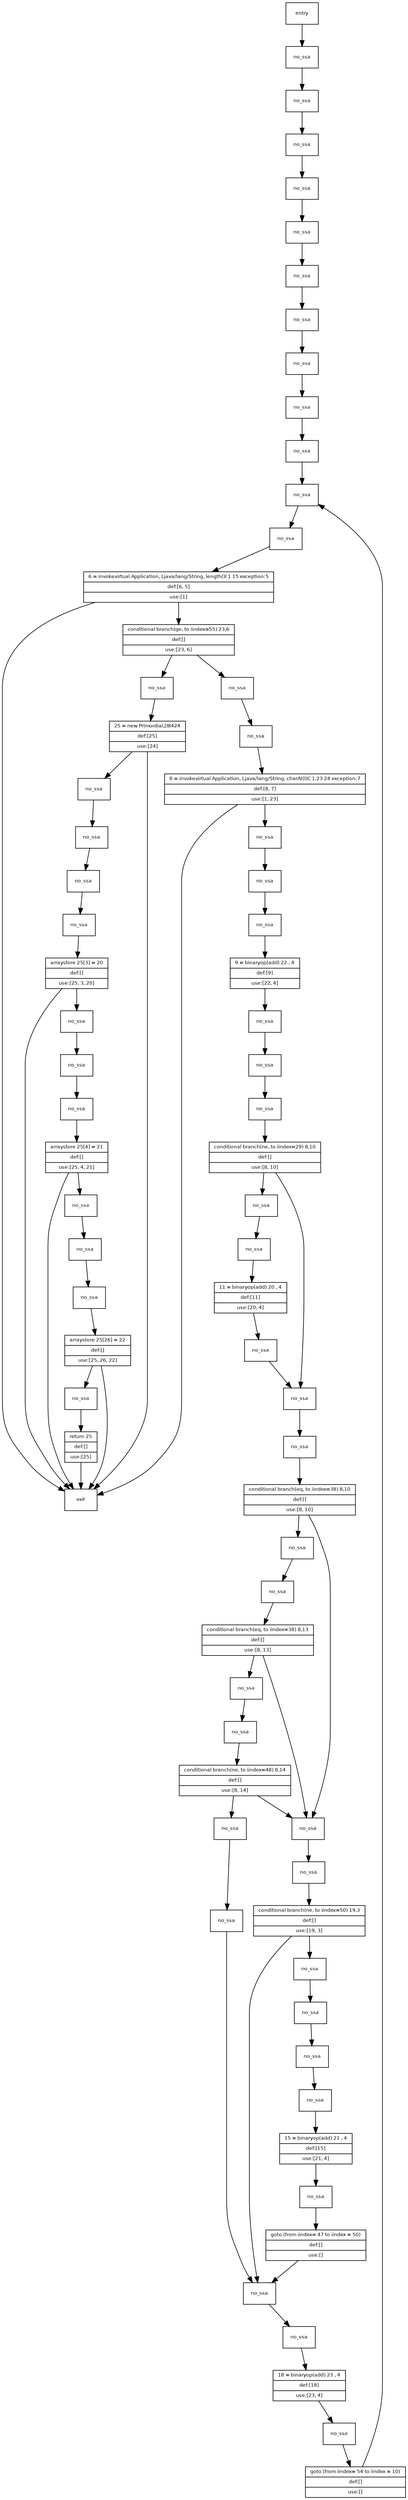 digraph G{
fontname = "Bitstream Vera Sans"
fontname = "Bitstream Vera Sans"
fontsize = 8
node [
fontname = "Bitstream Vera Sans"
fontsize = 8
shape = "record"
]
edge [
fontname = "Bitstream Vera Sans"
fontsize = 8
]
ExplodedBlock_0__entry___Application__Lmain__wordcount_Ljava_lang_String___I___[
 label="{entry}"
]
ExplodedBlock_0__entry___Application__Lmain__wordcount_Ljava_lang_String___I___->ExplodedBlock_1__original_BB_SSA_0__9_1___main_wordcount_Ljava_lang_String___I_
ExplodedBlock_73__exit___Application__Lmain__wordcount_Ljava_lang_String___I___[
 label="{exit}"
]
ExplodedBlock_1__original_BB_SSA_0__9_1___main_wordcount_Ljava_lang_String___I_[
 label="{no_ssa}"
]
ExplodedBlock_1__original_BB_SSA_0__9_1___main_wordcount_Ljava_lang_String___I_->ExplodedBlock_2__original_BB_SSA_0__9_1___main_wordcount_Ljava_lang_String___I_
ExplodedBlock_2__original_BB_SSA_0__9_1___main_wordcount_Ljava_lang_String___I_[
 label="{no_ssa}"
]
ExplodedBlock_2__original_BB_SSA_0__9_1___main_wordcount_Ljava_lang_String___I_->ExplodedBlock_3__original_BB_SSA_0__9_1___main_wordcount_Ljava_lang_String___I_
ExplodedBlock_3__original_BB_SSA_0__9_1___main_wordcount_Ljava_lang_String___I_[
 label="{no_ssa}"
]
ExplodedBlock_3__original_BB_SSA_0__9_1___main_wordcount_Ljava_lang_String___I_->ExplodedBlock_4__original_BB_SSA_0__9_1___main_wordcount_Ljava_lang_String___I_
ExplodedBlock_4__original_BB_SSA_0__9_1___main_wordcount_Ljava_lang_String___I_[
 label="{no_ssa}"
]
ExplodedBlock_4__original_BB_SSA_0__9_1___main_wordcount_Ljava_lang_String___I_->ExplodedBlock_5__original_BB_SSA_0__9_1___main_wordcount_Ljava_lang_String___I_
ExplodedBlock_5__original_BB_SSA_0__9_1___main_wordcount_Ljava_lang_String___I_[
 label="{no_ssa}"
]
ExplodedBlock_5__original_BB_SSA_0__9_1___main_wordcount_Ljava_lang_String___I_->ExplodedBlock_6__original_BB_SSA_0__9_1___main_wordcount_Ljava_lang_String___I_
ExplodedBlock_6__original_BB_SSA_0__9_1___main_wordcount_Ljava_lang_String___I_[
 label="{no_ssa}"
]
ExplodedBlock_6__original_BB_SSA_0__9_1___main_wordcount_Ljava_lang_String___I_->ExplodedBlock_7__original_BB_SSA_0__9_1___main_wordcount_Ljava_lang_String___I_
ExplodedBlock_7__original_BB_SSA_0__9_1___main_wordcount_Ljava_lang_String___I_[
 label="{no_ssa}"
]
ExplodedBlock_7__original_BB_SSA_0__9_1___main_wordcount_Ljava_lang_String___I_->ExplodedBlock_8__original_BB_SSA_0__9_1___main_wordcount_Ljava_lang_String___I_
ExplodedBlock_8__original_BB_SSA_0__9_1___main_wordcount_Ljava_lang_String___I_[
 label="{no_ssa}"
]
ExplodedBlock_8__original_BB_SSA_0__9_1___main_wordcount_Ljava_lang_String___I_->ExplodedBlock_9__original_BB_SSA_0__9_1___main_wordcount_Ljava_lang_String___I_
ExplodedBlock_9__original_BB_SSA_0__9_1___main_wordcount_Ljava_lang_String___I_[
 label="{no_ssa}"
]
ExplodedBlock_9__original_BB_SSA_0__9_1___main_wordcount_Ljava_lang_String___I_->ExplodedBlock_10__original_BB_SSA_0__9_1___main_wordcount_Ljava_lang_String___I_
ExplodedBlock_10__original_BB_SSA_0__9_1___main_wordcount_Ljava_lang_String___I_[
 label="{no_ssa}"
]
ExplodedBlock_10__original_BB_SSA_0__9_1___main_wordcount_Ljava_lang_String___I_->ExplodedBlock_11__original_BB_SSA_10__12_2___main_wordcount_Ljava_lang_String___I_
ExplodedBlock_11__original_BB_SSA_10__12_2___main_wordcount_Ljava_lang_String___I_[
 label="{no_ssa}"
]
ExplodedBlock_11__original_BB_SSA_10__12_2___main_wordcount_Ljava_lang_String___I_->ExplodedBlock_12__original_BB_SSA_10__12_2___main_wordcount_Ljava_lang_String___I_
ExplodedBlock_12__original_BB_SSA_10__12_2___main_wordcount_Ljava_lang_String___I_[
 label="{no_ssa}"
]
ExplodedBlock_12__original_BB_SSA_10__12_2___main_wordcount_Ljava_lang_String___I_->ExplodedBlock_13__original_BB_SSA_10__12_2___main_wordcount_Ljava_lang_String___I_
ExplodedBlock_13__original_BB_SSA_10__12_2___main_wordcount_Ljava_lang_String___I_[
 label="{6 = invokevirtual  Application, Ljava/lang/String, length()I  1 15 exception:5|def:[6, 5]|use:[1]}"
]
ExplodedBlock_13__original_BB_SSA_10__12_2___main_wordcount_Ljava_lang_String___I_->ExplodedBlock_73__exit___Application__Lmain__wordcount_Ljava_lang_String___I___
ExplodedBlock_13__original_BB_SSA_10__12_2___main_wordcount_Ljava_lang_String___I_->ExplodedBlock_14__original_BB_SSA_13__13_3___main_wordcount_Ljava_lang_String___I_
ExplodedBlock_14__original_BB_SSA_13__13_3___main_wordcount_Ljava_lang_String___I_[
 label="{conditional branch(ge, to iindex=55) 23,6|def:[]|use:[23, 6]}"
]
ExplodedBlock_14__original_BB_SSA_13__13_3___main_wordcount_Ljava_lang_String___I_->ExplodedBlock_15__original_BB_SSA_14__16_4___main_wordcount_Ljava_lang_String___I_
ExplodedBlock_14__original_BB_SSA_13__13_3___main_wordcount_Ljava_lang_String___I_->ExplodedBlock_56__original_BB_SSA_55__56_14___main_wordcount_Ljava_lang_String___I_
ExplodedBlock_15__original_BB_SSA_14__16_4___main_wordcount_Ljava_lang_String___I_[
 label="{no_ssa}"
]
ExplodedBlock_15__original_BB_SSA_14__16_4___main_wordcount_Ljava_lang_String___I_->ExplodedBlock_16__original_BB_SSA_14__16_4___main_wordcount_Ljava_lang_String___I_
ExplodedBlock_16__original_BB_SSA_14__16_4___main_wordcount_Ljava_lang_String___I_[
 label="{no_ssa}"
]
ExplodedBlock_16__original_BB_SSA_14__16_4___main_wordcount_Ljava_lang_String___I_->ExplodedBlock_17__original_BB_SSA_14__16_4___main_wordcount_Ljava_lang_String___I_
ExplodedBlock_17__original_BB_SSA_14__16_4___main_wordcount_Ljava_lang_String___I_[
 label="{8 = invokevirtual  Application, Ljava/lang/String, charAt(I)C  1,23 24 exception:7|def:[8, 7]|use:[1, 23]}"
]
ExplodedBlock_17__original_BB_SSA_14__16_4___main_wordcount_Ljava_lang_String___I_->ExplodedBlock_73__exit___Application__Lmain__wordcount_Ljava_lang_String___I___
ExplodedBlock_17__original_BB_SSA_14__16_4___main_wordcount_Ljava_lang_String___I_->ExplodedBlock_18__original_BB_SSA_17__24_5___main_wordcount_Ljava_lang_String___I_
ExplodedBlock_18__original_BB_SSA_17__24_5___main_wordcount_Ljava_lang_String___I_[
 label="{no_ssa}"
]
ExplodedBlock_18__original_BB_SSA_17__24_5___main_wordcount_Ljava_lang_String___I_->ExplodedBlock_19__original_BB_SSA_17__24_5___main_wordcount_Ljava_lang_String___I_
ExplodedBlock_19__original_BB_SSA_17__24_5___main_wordcount_Ljava_lang_String___I_[
 label="{no_ssa}"
]
ExplodedBlock_19__original_BB_SSA_17__24_5___main_wordcount_Ljava_lang_String___I_->ExplodedBlock_20__original_BB_SSA_17__24_5___main_wordcount_Ljava_lang_String___I_
ExplodedBlock_20__original_BB_SSA_17__24_5___main_wordcount_Ljava_lang_String___I_[
 label="{no_ssa}"
]
ExplodedBlock_20__original_BB_SSA_17__24_5___main_wordcount_Ljava_lang_String___I_->ExplodedBlock_21__original_BB_SSA_17__24_5___main_wordcount_Ljava_lang_String___I_
ExplodedBlock_21__original_BB_SSA_17__24_5___main_wordcount_Ljava_lang_String___I_[
 label="{9 = binaryop(add) 22 , 4|def:[9]|use:[22, 4]}"
]
ExplodedBlock_21__original_BB_SSA_17__24_5___main_wordcount_Ljava_lang_String___I_->ExplodedBlock_22__original_BB_SSA_17__24_5___main_wordcount_Ljava_lang_String___I_
ExplodedBlock_22__original_BB_SSA_17__24_5___main_wordcount_Ljava_lang_String___I_[
 label="{no_ssa}"
]
ExplodedBlock_22__original_BB_SSA_17__24_5___main_wordcount_Ljava_lang_String___I_->ExplodedBlock_23__original_BB_SSA_17__24_5___main_wordcount_Ljava_lang_String___I_
ExplodedBlock_23__original_BB_SSA_17__24_5___main_wordcount_Ljava_lang_String___I_[
 label="{no_ssa}"
]
ExplodedBlock_23__original_BB_SSA_17__24_5___main_wordcount_Ljava_lang_String___I_->ExplodedBlock_24__original_BB_SSA_17__24_5___main_wordcount_Ljava_lang_String___I_
ExplodedBlock_24__original_BB_SSA_17__24_5___main_wordcount_Ljava_lang_String___I_[
 label="{no_ssa}"
]
ExplodedBlock_24__original_BB_SSA_17__24_5___main_wordcount_Ljava_lang_String___I_->ExplodedBlock_25__original_BB_SSA_17__24_5___main_wordcount_Ljava_lang_String___I_
ExplodedBlock_25__original_BB_SSA_17__24_5___main_wordcount_Ljava_lang_String___I_[
 label="{conditional branch(ne, to iindex=29) 8,10|def:[]|use:[8, 10]}"
]
ExplodedBlock_25__original_BB_SSA_17__24_5___main_wordcount_Ljava_lang_String___I_->ExplodedBlock_26__original_BB_SSA_25__28_6___main_wordcount_Ljava_lang_String___I_
ExplodedBlock_25__original_BB_SSA_17__24_5___main_wordcount_Ljava_lang_String___I_->ExplodedBlock_30__original_BB_SSA_29__31_7___main_wordcount_Ljava_lang_String___I_
ExplodedBlock_26__original_BB_SSA_25__28_6___main_wordcount_Ljava_lang_String___I_[
 label="{no_ssa}"
]
ExplodedBlock_26__original_BB_SSA_25__28_6___main_wordcount_Ljava_lang_String___I_->ExplodedBlock_27__original_BB_SSA_25__28_6___main_wordcount_Ljava_lang_String___I_
ExplodedBlock_27__original_BB_SSA_25__28_6___main_wordcount_Ljava_lang_String___I_[
 label="{no_ssa}"
]
ExplodedBlock_27__original_BB_SSA_25__28_6___main_wordcount_Ljava_lang_String___I_->ExplodedBlock_28__original_BB_SSA_25__28_6___main_wordcount_Ljava_lang_String___I_
ExplodedBlock_28__original_BB_SSA_25__28_6___main_wordcount_Ljava_lang_String___I_[
 label="{11 = binaryop(add) 20 , 4|def:[11]|use:[20, 4]}"
]
ExplodedBlock_28__original_BB_SSA_25__28_6___main_wordcount_Ljava_lang_String___I_->ExplodedBlock_29__original_BB_SSA_25__28_6___main_wordcount_Ljava_lang_String___I_
ExplodedBlock_29__original_BB_SSA_25__28_6___main_wordcount_Ljava_lang_String___I_[
 label="{no_ssa}"
]
ExplodedBlock_29__original_BB_SSA_25__28_6___main_wordcount_Ljava_lang_String___I_->ExplodedBlock_30__original_BB_SSA_29__31_7___main_wordcount_Ljava_lang_String___I_
ExplodedBlock_30__original_BB_SSA_29__31_7___main_wordcount_Ljava_lang_String___I_[
 label="{no_ssa}"
]
ExplodedBlock_30__original_BB_SSA_29__31_7___main_wordcount_Ljava_lang_String___I_->ExplodedBlock_31__original_BB_SSA_29__31_7___main_wordcount_Ljava_lang_String___I_
ExplodedBlock_31__original_BB_SSA_29__31_7___main_wordcount_Ljava_lang_String___I_[
 label="{no_ssa}"
]
ExplodedBlock_31__original_BB_SSA_29__31_7___main_wordcount_Ljava_lang_String___I_->ExplodedBlock_32__original_BB_SSA_29__31_7___main_wordcount_Ljava_lang_String___I_
ExplodedBlock_32__original_BB_SSA_29__31_7___main_wordcount_Ljava_lang_String___I_[
 label="{conditional branch(eq, to iindex=38) 8,10|def:[]|use:[8, 10]}"
]
ExplodedBlock_32__original_BB_SSA_29__31_7___main_wordcount_Ljava_lang_String___I_->ExplodedBlock_33__original_BB_SSA_32__34_8___main_wordcount_Ljava_lang_String___I_
ExplodedBlock_32__original_BB_SSA_29__31_7___main_wordcount_Ljava_lang_String___I_->ExplodedBlock_39__original_BB_SSA_38__40_10___main_wordcount_Ljava_lang_String___I_
ExplodedBlock_33__original_BB_SSA_32__34_8___main_wordcount_Ljava_lang_String___I_[
 label="{no_ssa}"
]
ExplodedBlock_33__original_BB_SSA_32__34_8___main_wordcount_Ljava_lang_String___I_->ExplodedBlock_34__original_BB_SSA_32__34_8___main_wordcount_Ljava_lang_String___I_
ExplodedBlock_34__original_BB_SSA_32__34_8___main_wordcount_Ljava_lang_String___I_[
 label="{no_ssa}"
]
ExplodedBlock_34__original_BB_SSA_32__34_8___main_wordcount_Ljava_lang_String___I_->ExplodedBlock_35__original_BB_SSA_32__34_8___main_wordcount_Ljava_lang_String___I_
ExplodedBlock_35__original_BB_SSA_32__34_8___main_wordcount_Ljava_lang_String___I_[
 label="{conditional branch(eq, to iindex=38) 8,13|def:[]|use:[8, 13]}"
]
ExplodedBlock_35__original_BB_SSA_32__34_8___main_wordcount_Ljava_lang_String___I_->ExplodedBlock_36__original_BB_SSA_35__37_9___main_wordcount_Ljava_lang_String___I_
ExplodedBlock_35__original_BB_SSA_32__34_8___main_wordcount_Ljava_lang_String___I_->ExplodedBlock_39__original_BB_SSA_38__40_10___main_wordcount_Ljava_lang_String___I_
ExplodedBlock_36__original_BB_SSA_35__37_9___main_wordcount_Ljava_lang_String___I_[
 label="{no_ssa}"
]
ExplodedBlock_36__original_BB_SSA_35__37_9___main_wordcount_Ljava_lang_String___I_->ExplodedBlock_37__original_BB_SSA_35__37_9___main_wordcount_Ljava_lang_String___I_
ExplodedBlock_37__original_BB_SSA_35__37_9___main_wordcount_Ljava_lang_String___I_[
 label="{no_ssa}"
]
ExplodedBlock_37__original_BB_SSA_35__37_9___main_wordcount_Ljava_lang_String___I_->ExplodedBlock_38__original_BB_SSA_35__37_9___main_wordcount_Ljava_lang_String___I_
ExplodedBlock_38__original_BB_SSA_35__37_9___main_wordcount_Ljava_lang_String___I_[
 label="{conditional branch(ne, to iindex=48) 8,14|def:[]|use:[8, 14]}"
]
ExplodedBlock_38__original_BB_SSA_35__37_9___main_wordcount_Ljava_lang_String___I_->ExplodedBlock_39__original_BB_SSA_38__40_10___main_wordcount_Ljava_lang_String___I_
ExplodedBlock_38__original_BB_SSA_35__37_9___main_wordcount_Ljava_lang_String___I_->ExplodedBlock_49__original_BB_SSA_48__49_12___main_wordcount_Ljava_lang_String___I_
ExplodedBlock_39__original_BB_SSA_38__40_10___main_wordcount_Ljava_lang_String___I_[
 label="{no_ssa}"
]
ExplodedBlock_39__original_BB_SSA_38__40_10___main_wordcount_Ljava_lang_String___I_->ExplodedBlock_40__original_BB_SSA_38__40_10___main_wordcount_Ljava_lang_String___I_
ExplodedBlock_40__original_BB_SSA_38__40_10___main_wordcount_Ljava_lang_String___I_[
 label="{no_ssa}"
]
ExplodedBlock_40__original_BB_SSA_38__40_10___main_wordcount_Ljava_lang_String___I_->ExplodedBlock_41__original_BB_SSA_38__40_10___main_wordcount_Ljava_lang_String___I_
ExplodedBlock_41__original_BB_SSA_38__40_10___main_wordcount_Ljava_lang_String___I_[
 label="{conditional branch(ne, to iindex=50) 19,3|def:[]|use:[19, 3]}"
]
ExplodedBlock_41__original_BB_SSA_38__40_10___main_wordcount_Ljava_lang_String___I_->ExplodedBlock_42__original_BB_SSA_41__47_11___main_wordcount_Ljava_lang_String___I_
ExplodedBlock_41__original_BB_SSA_38__40_10___main_wordcount_Ljava_lang_String___I_->ExplodedBlock_51__original_BB_SSA_50__54_13___main_wordcount_Ljava_lang_String___I_
ExplodedBlock_42__original_BB_SSA_41__47_11___main_wordcount_Ljava_lang_String___I_[
 label="{no_ssa}"
]
ExplodedBlock_42__original_BB_SSA_41__47_11___main_wordcount_Ljava_lang_String___I_->ExplodedBlock_43__original_BB_SSA_41__47_11___main_wordcount_Ljava_lang_String___I_
ExplodedBlock_43__original_BB_SSA_41__47_11___main_wordcount_Ljava_lang_String___I_[
 label="{no_ssa}"
]
ExplodedBlock_43__original_BB_SSA_41__47_11___main_wordcount_Ljava_lang_String___I_->ExplodedBlock_44__original_BB_SSA_41__47_11___main_wordcount_Ljava_lang_String___I_
ExplodedBlock_44__original_BB_SSA_41__47_11___main_wordcount_Ljava_lang_String___I_[
 label="{no_ssa}"
]
ExplodedBlock_44__original_BB_SSA_41__47_11___main_wordcount_Ljava_lang_String___I_->ExplodedBlock_45__original_BB_SSA_41__47_11___main_wordcount_Ljava_lang_String___I_
ExplodedBlock_45__original_BB_SSA_41__47_11___main_wordcount_Ljava_lang_String___I_[
 label="{no_ssa}"
]
ExplodedBlock_45__original_BB_SSA_41__47_11___main_wordcount_Ljava_lang_String___I_->ExplodedBlock_46__original_BB_SSA_41__47_11___main_wordcount_Ljava_lang_String___I_
ExplodedBlock_46__original_BB_SSA_41__47_11___main_wordcount_Ljava_lang_String___I_[
 label="{15 = binaryop(add) 21 , 4|def:[15]|use:[21, 4]}"
]
ExplodedBlock_46__original_BB_SSA_41__47_11___main_wordcount_Ljava_lang_String___I_->ExplodedBlock_47__original_BB_SSA_41__47_11___main_wordcount_Ljava_lang_String___I_
ExplodedBlock_47__original_BB_SSA_41__47_11___main_wordcount_Ljava_lang_String___I_[
 label="{no_ssa}"
]
ExplodedBlock_47__original_BB_SSA_41__47_11___main_wordcount_Ljava_lang_String___I_->ExplodedBlock_48__original_BB_SSA_41__47_11___main_wordcount_Ljava_lang_String___I_
ExplodedBlock_48__original_BB_SSA_41__47_11___main_wordcount_Ljava_lang_String___I_[
 label="{goto (from iindex= 47 to iindex = 50)|def:[]|use:[]}"
]
ExplodedBlock_48__original_BB_SSA_41__47_11___main_wordcount_Ljava_lang_String___I_->ExplodedBlock_51__original_BB_SSA_50__54_13___main_wordcount_Ljava_lang_String___I_
ExplodedBlock_49__original_BB_SSA_48__49_12___main_wordcount_Ljava_lang_String___I_[
 label="{no_ssa}"
]
ExplodedBlock_49__original_BB_SSA_48__49_12___main_wordcount_Ljava_lang_String___I_->ExplodedBlock_50__original_BB_SSA_48__49_12___main_wordcount_Ljava_lang_String___I_
ExplodedBlock_50__original_BB_SSA_48__49_12___main_wordcount_Ljava_lang_String___I_[
 label="{no_ssa}"
]
ExplodedBlock_50__original_BB_SSA_48__49_12___main_wordcount_Ljava_lang_String___I_->ExplodedBlock_51__original_BB_SSA_50__54_13___main_wordcount_Ljava_lang_String___I_
ExplodedBlock_51__original_BB_SSA_50__54_13___main_wordcount_Ljava_lang_String___I_[
 label="{no_ssa}"
]
ExplodedBlock_51__original_BB_SSA_50__54_13___main_wordcount_Ljava_lang_String___I_->ExplodedBlock_52__original_BB_SSA_50__54_13___main_wordcount_Ljava_lang_String___I_
ExplodedBlock_52__original_BB_SSA_50__54_13___main_wordcount_Ljava_lang_String___I_[
 label="{no_ssa}"
]
ExplodedBlock_52__original_BB_SSA_50__54_13___main_wordcount_Ljava_lang_String___I_->ExplodedBlock_53__original_BB_SSA_50__54_13___main_wordcount_Ljava_lang_String___I_
ExplodedBlock_53__original_BB_SSA_50__54_13___main_wordcount_Ljava_lang_String___I_[
 label="{18 = binaryop(add) 23 , 4|def:[18]|use:[23, 4]}"
]
ExplodedBlock_53__original_BB_SSA_50__54_13___main_wordcount_Ljava_lang_String___I_->ExplodedBlock_54__original_BB_SSA_50__54_13___main_wordcount_Ljava_lang_String___I_
ExplodedBlock_54__original_BB_SSA_50__54_13___main_wordcount_Ljava_lang_String___I_[
 label="{no_ssa}"
]
ExplodedBlock_54__original_BB_SSA_50__54_13___main_wordcount_Ljava_lang_String___I_->ExplodedBlock_55__original_BB_SSA_50__54_13___main_wordcount_Ljava_lang_String___I_
ExplodedBlock_55__original_BB_SSA_50__54_13___main_wordcount_Ljava_lang_String___I_[
 label="{goto (from iindex= 54 to iindex = 10)|def:[]|use:[]}"
]
ExplodedBlock_55__original_BB_SSA_50__54_13___main_wordcount_Ljava_lang_String___I_->ExplodedBlock_11__original_BB_SSA_10__12_2___main_wordcount_Ljava_lang_String___I_
ExplodedBlock_56__original_BB_SSA_55__56_14___main_wordcount_Ljava_lang_String___I_[
 label="{no_ssa}"
]
ExplodedBlock_56__original_BB_SSA_55__56_14___main_wordcount_Ljava_lang_String___I_->ExplodedBlock_57__original_BB_SSA_55__56_14___main_wordcount_Ljava_lang_String___I_
ExplodedBlock_57__original_BB_SSA_55__56_14___main_wordcount_Ljava_lang_String___I_[
 label="{25 = new Primordial,[I8424 |def:[25]|use:[24]}"
]
ExplodedBlock_57__original_BB_SSA_55__56_14___main_wordcount_Ljava_lang_String___I_->ExplodedBlock_73__exit___Application__Lmain__wordcount_Ljava_lang_String___I___
ExplodedBlock_57__original_BB_SSA_55__56_14___main_wordcount_Ljava_lang_String___I_->ExplodedBlock_58__original_BB_SSA_57__61_15___main_wordcount_Ljava_lang_String___I_
ExplodedBlock_58__original_BB_SSA_57__61_15___main_wordcount_Ljava_lang_String___I_[
 label="{no_ssa}"
]
ExplodedBlock_58__original_BB_SSA_57__61_15___main_wordcount_Ljava_lang_String___I_->ExplodedBlock_59__original_BB_SSA_57__61_15___main_wordcount_Ljava_lang_String___I_
ExplodedBlock_59__original_BB_SSA_57__61_15___main_wordcount_Ljava_lang_String___I_[
 label="{no_ssa}"
]
ExplodedBlock_59__original_BB_SSA_57__61_15___main_wordcount_Ljava_lang_String___I_->ExplodedBlock_60__original_BB_SSA_57__61_15___main_wordcount_Ljava_lang_String___I_
ExplodedBlock_60__original_BB_SSA_57__61_15___main_wordcount_Ljava_lang_String___I_[
 label="{no_ssa}"
]
ExplodedBlock_60__original_BB_SSA_57__61_15___main_wordcount_Ljava_lang_String___I_->ExplodedBlock_61__original_BB_SSA_57__61_15___main_wordcount_Ljava_lang_String___I_
ExplodedBlock_61__original_BB_SSA_57__61_15___main_wordcount_Ljava_lang_String___I_[
 label="{no_ssa}"
]
ExplodedBlock_61__original_BB_SSA_57__61_15___main_wordcount_Ljava_lang_String___I_->ExplodedBlock_62__original_BB_SSA_57__61_15___main_wordcount_Ljava_lang_String___I_
ExplodedBlock_62__original_BB_SSA_57__61_15___main_wordcount_Ljava_lang_String___I_[
 label="{arraystore 25[3] = 20|def:[]|use:[25, 3, 20]}"
]
ExplodedBlock_62__original_BB_SSA_57__61_15___main_wordcount_Ljava_lang_String___I_->ExplodedBlock_73__exit___Application__Lmain__wordcount_Ljava_lang_String___I___
ExplodedBlock_62__original_BB_SSA_57__61_15___main_wordcount_Ljava_lang_String___I_->ExplodedBlock_63__original_BB_SSA_62__65_16___main_wordcount_Ljava_lang_String___I_
ExplodedBlock_63__original_BB_SSA_62__65_16___main_wordcount_Ljava_lang_String___I_[
 label="{no_ssa}"
]
ExplodedBlock_63__original_BB_SSA_62__65_16___main_wordcount_Ljava_lang_String___I_->ExplodedBlock_64__original_BB_SSA_62__65_16___main_wordcount_Ljava_lang_String___I_
ExplodedBlock_64__original_BB_SSA_62__65_16___main_wordcount_Ljava_lang_String___I_[
 label="{no_ssa}"
]
ExplodedBlock_64__original_BB_SSA_62__65_16___main_wordcount_Ljava_lang_String___I_->ExplodedBlock_65__original_BB_SSA_62__65_16___main_wordcount_Ljava_lang_String___I_
ExplodedBlock_65__original_BB_SSA_62__65_16___main_wordcount_Ljava_lang_String___I_[
 label="{no_ssa}"
]
ExplodedBlock_65__original_BB_SSA_62__65_16___main_wordcount_Ljava_lang_String___I_->ExplodedBlock_66__original_BB_SSA_62__65_16___main_wordcount_Ljava_lang_String___I_
ExplodedBlock_66__original_BB_SSA_62__65_16___main_wordcount_Ljava_lang_String___I_[
 label="{arraystore 25[4] = 21|def:[]|use:[25, 4, 21]}"
]
ExplodedBlock_66__original_BB_SSA_62__65_16___main_wordcount_Ljava_lang_String___I_->ExplodedBlock_73__exit___Application__Lmain__wordcount_Ljava_lang_String___I___
ExplodedBlock_66__original_BB_SSA_62__65_16___main_wordcount_Ljava_lang_String___I_->ExplodedBlock_67__original_BB_SSA_66__69_17___main_wordcount_Ljava_lang_String___I_
ExplodedBlock_67__original_BB_SSA_66__69_17___main_wordcount_Ljava_lang_String___I_[
 label="{no_ssa}"
]
ExplodedBlock_67__original_BB_SSA_66__69_17___main_wordcount_Ljava_lang_String___I_->ExplodedBlock_68__original_BB_SSA_66__69_17___main_wordcount_Ljava_lang_String___I_
ExplodedBlock_68__original_BB_SSA_66__69_17___main_wordcount_Ljava_lang_String___I_[
 label="{no_ssa}"
]
ExplodedBlock_68__original_BB_SSA_66__69_17___main_wordcount_Ljava_lang_String___I_->ExplodedBlock_69__original_BB_SSA_66__69_17___main_wordcount_Ljava_lang_String___I_
ExplodedBlock_69__original_BB_SSA_66__69_17___main_wordcount_Ljava_lang_String___I_[
 label="{no_ssa}"
]
ExplodedBlock_69__original_BB_SSA_66__69_17___main_wordcount_Ljava_lang_String___I_->ExplodedBlock_70__original_BB_SSA_66__69_17___main_wordcount_Ljava_lang_String___I_
ExplodedBlock_70__original_BB_SSA_66__69_17___main_wordcount_Ljava_lang_String___I_[
 label="{arraystore 25[26] = 22|def:[]|use:[25, 26, 22]}"
]
ExplodedBlock_70__original_BB_SSA_66__69_17___main_wordcount_Ljava_lang_String___I_->ExplodedBlock_73__exit___Application__Lmain__wordcount_Ljava_lang_String___I___
ExplodedBlock_70__original_BB_SSA_66__69_17___main_wordcount_Ljava_lang_String___I_->ExplodedBlock_71__original_BB_SSA_70__71_18___main_wordcount_Ljava_lang_String___I_
ExplodedBlock_71__original_BB_SSA_70__71_18___main_wordcount_Ljava_lang_String___I_[
 label="{no_ssa}"
]
ExplodedBlock_71__original_BB_SSA_70__71_18___main_wordcount_Ljava_lang_String___I_->ExplodedBlock_72__original_BB_SSA_70__71_18___main_wordcount_Ljava_lang_String___I_
ExplodedBlock_72__original_BB_SSA_70__71_18___main_wordcount_Ljava_lang_String___I_[
 label="{return 25|def:[]|use:[25]}"
]
ExplodedBlock_72__original_BB_SSA_70__71_18___main_wordcount_Ljava_lang_String___I_->ExplodedBlock_73__exit___Application__Lmain__wordcount_Ljava_lang_String___I___
}
